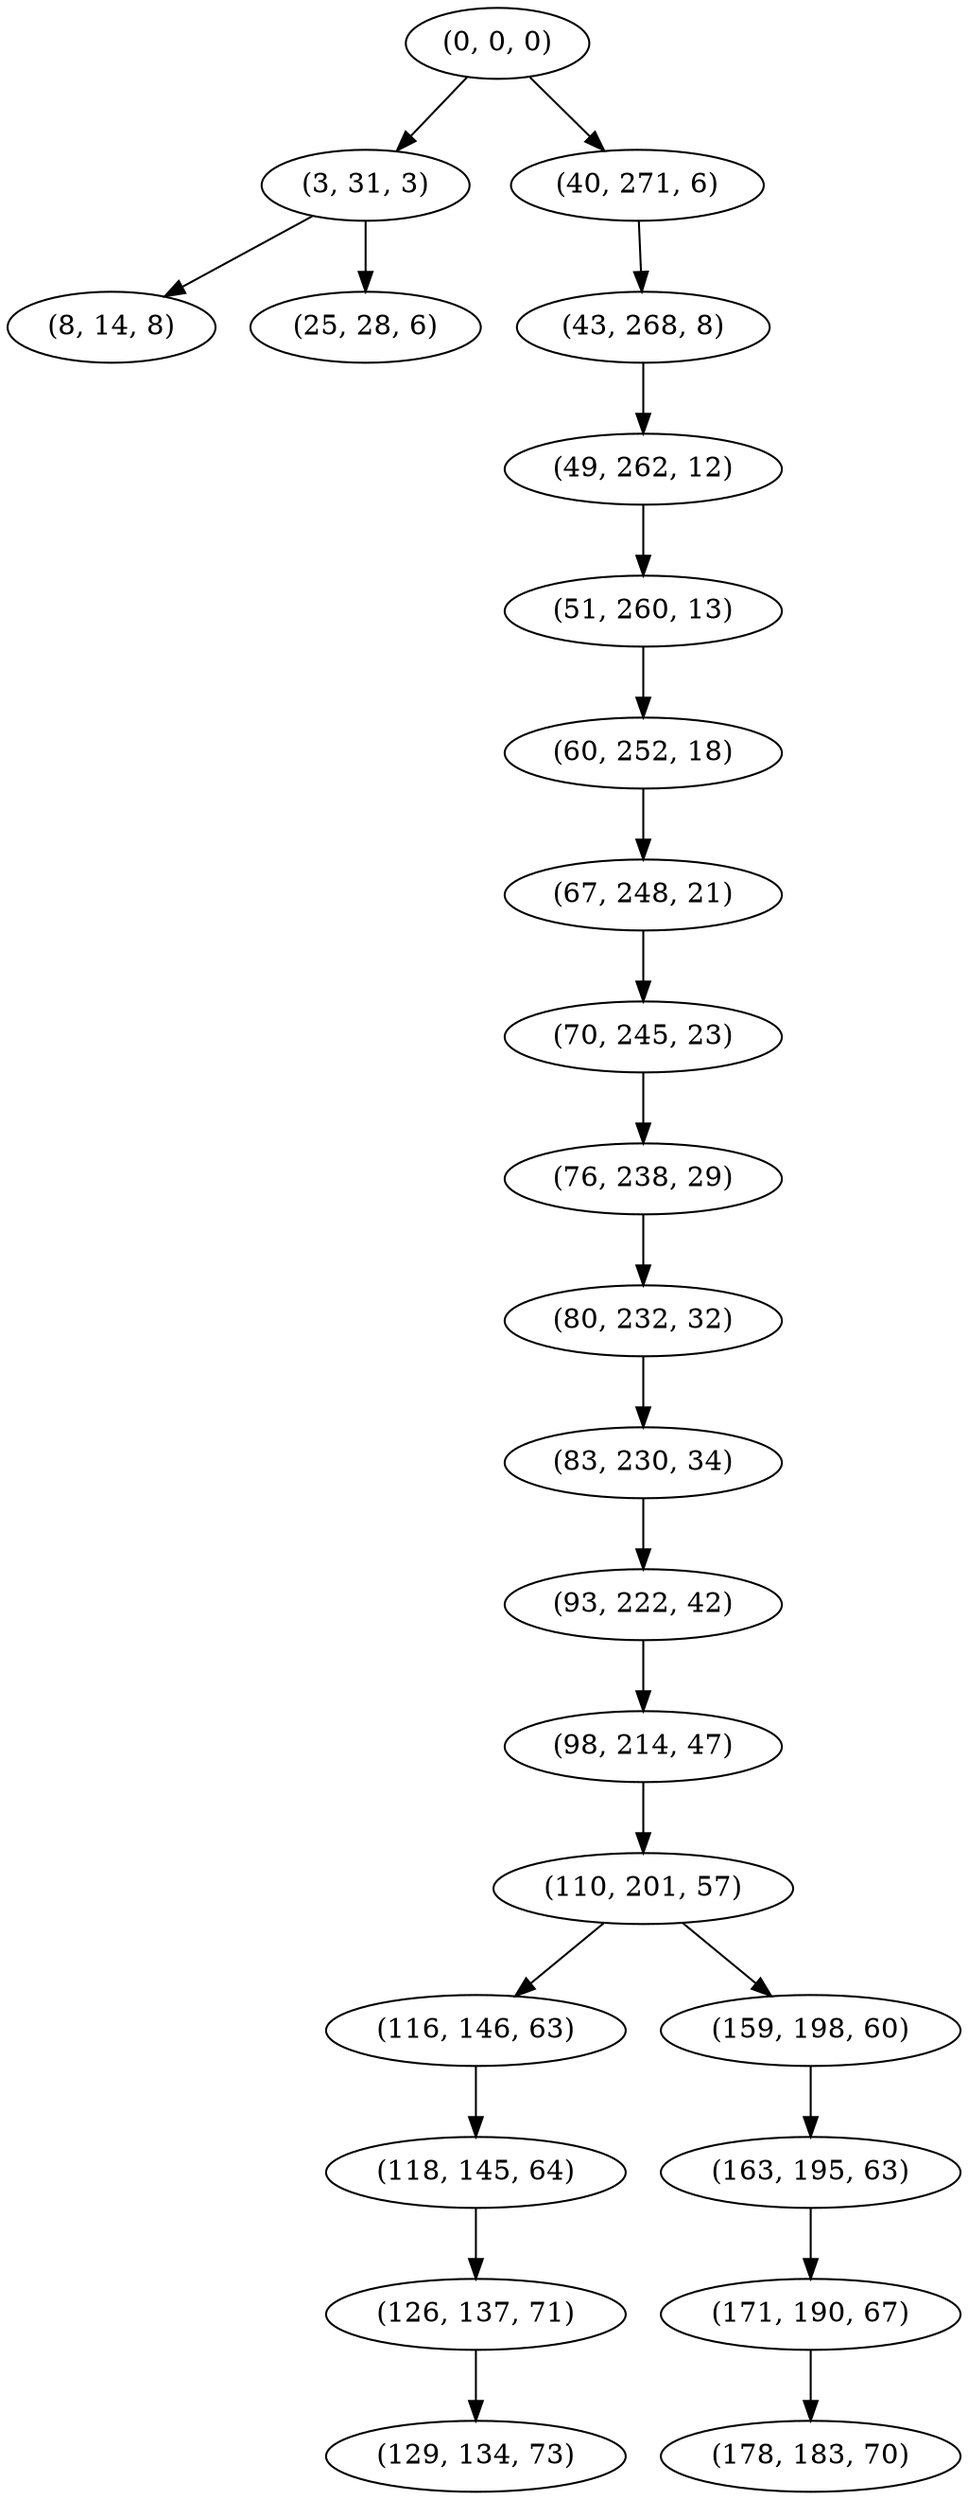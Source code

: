 digraph tree {
    "(0, 0, 0)";
    "(3, 31, 3)";
    "(8, 14, 8)";
    "(25, 28, 6)";
    "(40, 271, 6)";
    "(43, 268, 8)";
    "(49, 262, 12)";
    "(51, 260, 13)";
    "(60, 252, 18)";
    "(67, 248, 21)";
    "(70, 245, 23)";
    "(76, 238, 29)";
    "(80, 232, 32)";
    "(83, 230, 34)";
    "(93, 222, 42)";
    "(98, 214, 47)";
    "(110, 201, 57)";
    "(116, 146, 63)";
    "(118, 145, 64)";
    "(126, 137, 71)";
    "(129, 134, 73)";
    "(159, 198, 60)";
    "(163, 195, 63)";
    "(171, 190, 67)";
    "(178, 183, 70)";
    "(0, 0, 0)" -> "(3, 31, 3)";
    "(0, 0, 0)" -> "(40, 271, 6)";
    "(3, 31, 3)" -> "(8, 14, 8)";
    "(3, 31, 3)" -> "(25, 28, 6)";
    "(40, 271, 6)" -> "(43, 268, 8)";
    "(43, 268, 8)" -> "(49, 262, 12)";
    "(49, 262, 12)" -> "(51, 260, 13)";
    "(51, 260, 13)" -> "(60, 252, 18)";
    "(60, 252, 18)" -> "(67, 248, 21)";
    "(67, 248, 21)" -> "(70, 245, 23)";
    "(70, 245, 23)" -> "(76, 238, 29)";
    "(76, 238, 29)" -> "(80, 232, 32)";
    "(80, 232, 32)" -> "(83, 230, 34)";
    "(83, 230, 34)" -> "(93, 222, 42)";
    "(93, 222, 42)" -> "(98, 214, 47)";
    "(98, 214, 47)" -> "(110, 201, 57)";
    "(110, 201, 57)" -> "(116, 146, 63)";
    "(110, 201, 57)" -> "(159, 198, 60)";
    "(116, 146, 63)" -> "(118, 145, 64)";
    "(118, 145, 64)" -> "(126, 137, 71)";
    "(126, 137, 71)" -> "(129, 134, 73)";
    "(159, 198, 60)" -> "(163, 195, 63)";
    "(163, 195, 63)" -> "(171, 190, 67)";
    "(171, 190, 67)" -> "(178, 183, 70)";
}
